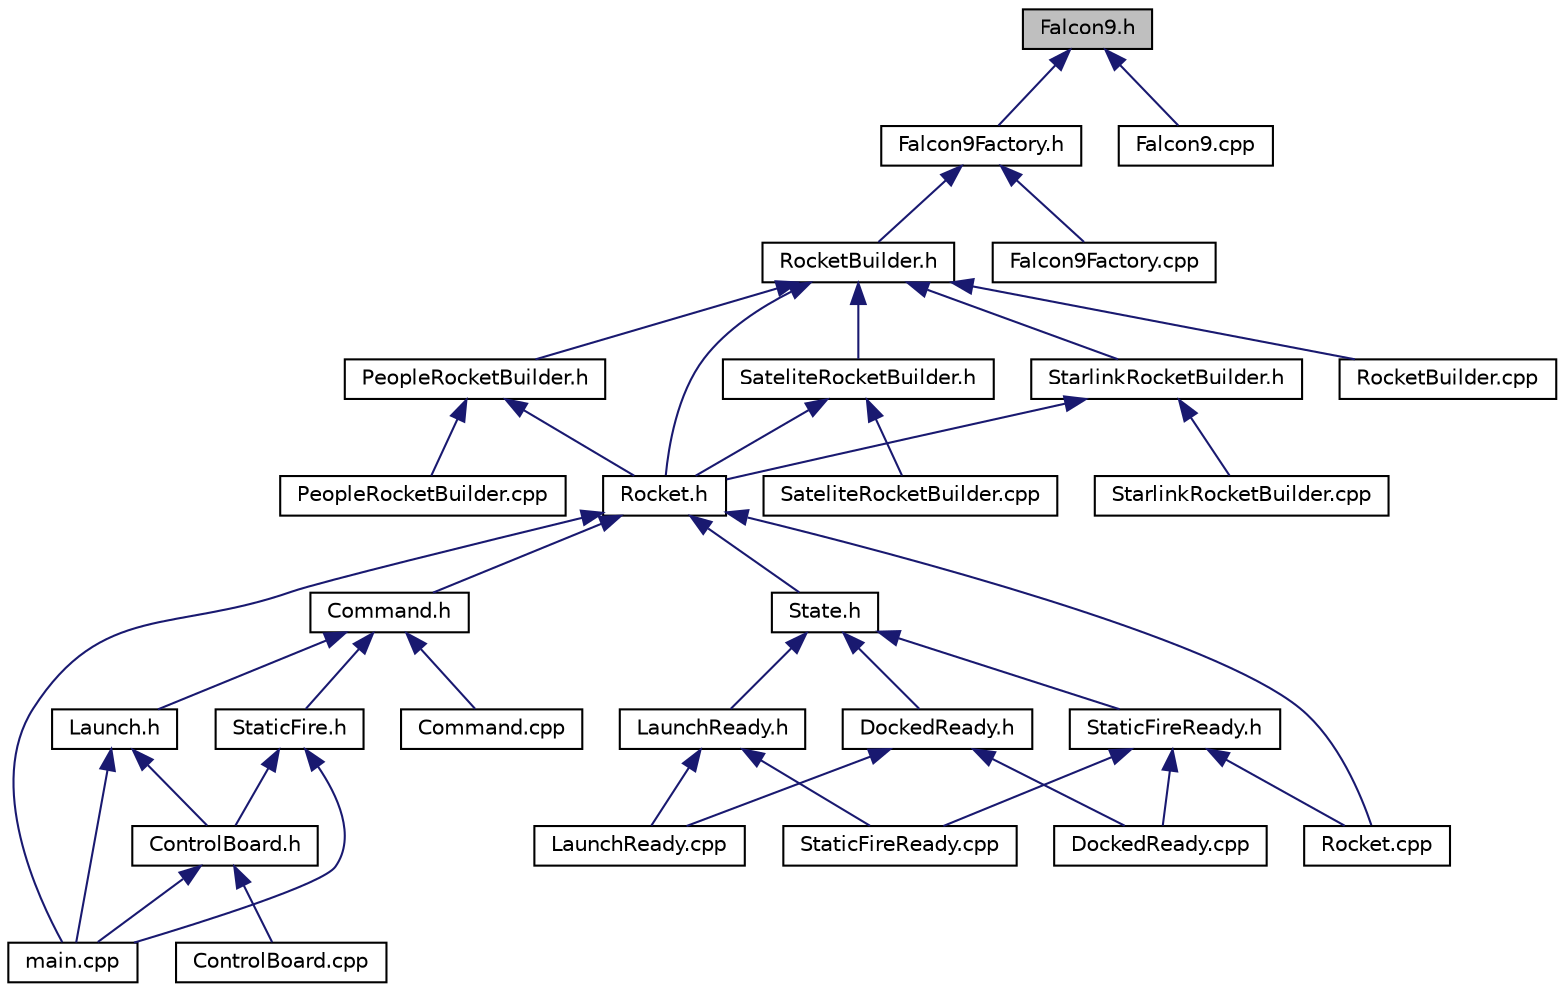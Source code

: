 digraph "Falcon9.h"
{
 // LATEX_PDF_SIZE
  edge [fontname="Helvetica",fontsize="10",labelfontname="Helvetica",labelfontsize="10"];
  node [fontname="Helvetica",fontsize="10",shape=record];
  Node1 [label="Falcon9.h",height=0.2,width=0.4,color="black", fillcolor="grey75", style="filled", fontcolor="black",tooltip=" "];
  Node1 -> Node2 [dir="back",color="midnightblue",fontsize="10",style="solid",fontname="Helvetica"];
  Node2 [label="Falcon9Factory.h",height=0.2,width=0.4,color="black", fillcolor="white", style="filled",URL="$Falcon9Factory_8h.html",tooltip=" "];
  Node2 -> Node3 [dir="back",color="midnightblue",fontsize="10",style="solid",fontname="Helvetica"];
  Node3 [label="RocketBuilder.h",height=0.2,width=0.4,color="black", fillcolor="white", style="filled",URL="$RocketBuilder_8h.html",tooltip=" "];
  Node3 -> Node4 [dir="back",color="midnightblue",fontsize="10",style="solid",fontname="Helvetica"];
  Node4 [label="Rocket.h",height=0.2,width=0.4,color="black", fillcolor="white", style="filled",URL="$Rocket_8h.html",tooltip=" "];
  Node4 -> Node5 [dir="back",color="midnightblue",fontsize="10",style="solid",fontname="Helvetica"];
  Node5 [label="Command.h",height=0.2,width=0.4,color="black", fillcolor="white", style="filled",URL="$Command_8h.html",tooltip=" "];
  Node5 -> Node6 [dir="back",color="midnightblue",fontsize="10",style="solid",fontname="Helvetica"];
  Node6 [label="Command.cpp",height=0.2,width=0.4,color="black", fillcolor="white", style="filled",URL="$Command_8cpp.html",tooltip=" "];
  Node5 -> Node7 [dir="back",color="midnightblue",fontsize="10",style="solid",fontname="Helvetica"];
  Node7 [label="StaticFire.h",height=0.2,width=0.4,color="black", fillcolor="white", style="filled",URL="$StaticFire_8h.html",tooltip=" "];
  Node7 -> Node8 [dir="back",color="midnightblue",fontsize="10",style="solid",fontname="Helvetica"];
  Node8 [label="ControlBoard.h",height=0.2,width=0.4,color="black", fillcolor="white", style="filled",URL="$ControlBoard_8h.html",tooltip=" "];
  Node8 -> Node9 [dir="back",color="midnightblue",fontsize="10",style="solid",fontname="Helvetica"];
  Node9 [label="ControlBoard.cpp",height=0.2,width=0.4,color="black", fillcolor="white", style="filled",URL="$ControlBoard_8cpp.html",tooltip=" "];
  Node8 -> Node10 [dir="back",color="midnightblue",fontsize="10",style="solid",fontname="Helvetica"];
  Node10 [label="main.cpp",height=0.2,width=0.4,color="black", fillcolor="white", style="filled",URL="$main_8cpp.html",tooltip=" "];
  Node7 -> Node10 [dir="back",color="midnightblue",fontsize="10",style="solid",fontname="Helvetica"];
  Node5 -> Node11 [dir="back",color="midnightblue",fontsize="10",style="solid",fontname="Helvetica"];
  Node11 [label="Launch.h",height=0.2,width=0.4,color="black", fillcolor="white", style="filled",URL="$Launch_8h.html",tooltip=" "];
  Node11 -> Node8 [dir="back",color="midnightblue",fontsize="10",style="solid",fontname="Helvetica"];
  Node11 -> Node10 [dir="back",color="midnightblue",fontsize="10",style="solid",fontname="Helvetica"];
  Node4 -> Node12 [dir="back",color="midnightblue",fontsize="10",style="solid",fontname="Helvetica"];
  Node12 [label="State.h",height=0.2,width=0.4,color="black", fillcolor="white", style="filled",URL="$State_8h.html",tooltip=" "];
  Node12 -> Node13 [dir="back",color="midnightblue",fontsize="10",style="solid",fontname="Helvetica"];
  Node13 [label="DockedReady.h",height=0.2,width=0.4,color="black", fillcolor="white", style="filled",URL="$DockedReady_8h.html",tooltip=" "];
  Node13 -> Node14 [dir="back",color="midnightblue",fontsize="10",style="solid",fontname="Helvetica"];
  Node14 [label="DockedReady.cpp",height=0.2,width=0.4,color="black", fillcolor="white", style="filled",URL="$DockedReady_8cpp.html",tooltip=" "];
  Node13 -> Node15 [dir="back",color="midnightblue",fontsize="10",style="solid",fontname="Helvetica"];
  Node15 [label="LaunchReady.cpp",height=0.2,width=0.4,color="black", fillcolor="white", style="filled",URL="$LaunchReady_8cpp.html",tooltip=" "];
  Node12 -> Node16 [dir="back",color="midnightblue",fontsize="10",style="solid",fontname="Helvetica"];
  Node16 [label="StaticFireReady.h",height=0.2,width=0.4,color="black", fillcolor="white", style="filled",URL="$StaticFireReady_8h.html",tooltip=" "];
  Node16 -> Node14 [dir="back",color="midnightblue",fontsize="10",style="solid",fontname="Helvetica"];
  Node16 -> Node17 [dir="back",color="midnightblue",fontsize="10",style="solid",fontname="Helvetica"];
  Node17 [label="Rocket.cpp",height=0.2,width=0.4,color="black", fillcolor="white", style="filled",URL="$Rocket_8cpp.html",tooltip=" "];
  Node16 -> Node18 [dir="back",color="midnightblue",fontsize="10",style="solid",fontname="Helvetica"];
  Node18 [label="StaticFireReady.cpp",height=0.2,width=0.4,color="black", fillcolor="white", style="filled",URL="$StaticFireReady_8cpp.html",tooltip=" "];
  Node12 -> Node19 [dir="back",color="midnightblue",fontsize="10",style="solid",fontname="Helvetica"];
  Node19 [label="LaunchReady.h",height=0.2,width=0.4,color="black", fillcolor="white", style="filled",URL="$LaunchReady_8h.html",tooltip=" "];
  Node19 -> Node15 [dir="back",color="midnightblue",fontsize="10",style="solid",fontname="Helvetica"];
  Node19 -> Node18 [dir="back",color="midnightblue",fontsize="10",style="solid",fontname="Helvetica"];
  Node4 -> Node10 [dir="back",color="midnightblue",fontsize="10",style="solid",fontname="Helvetica"];
  Node4 -> Node17 [dir="back",color="midnightblue",fontsize="10",style="solid",fontname="Helvetica"];
  Node3 -> Node20 [dir="back",color="midnightblue",fontsize="10",style="solid",fontname="Helvetica"];
  Node20 [label="PeopleRocketBuilder.h",height=0.2,width=0.4,color="black", fillcolor="white", style="filled",URL="$PeopleRocketBuilder_8h.html",tooltip=" "];
  Node20 -> Node4 [dir="back",color="midnightblue",fontsize="10",style="solid",fontname="Helvetica"];
  Node20 -> Node21 [dir="back",color="midnightblue",fontsize="10",style="solid",fontname="Helvetica"];
  Node21 [label="PeopleRocketBuilder.cpp",height=0.2,width=0.4,color="black", fillcolor="white", style="filled",URL="$PeopleRocketBuilder_8cpp.html",tooltip=" "];
  Node3 -> Node22 [dir="back",color="midnightblue",fontsize="10",style="solid",fontname="Helvetica"];
  Node22 [label="SateliteRocketBuilder.h",height=0.2,width=0.4,color="black", fillcolor="white", style="filled",URL="$SateliteRocketBuilder_8h.html",tooltip=" "];
  Node22 -> Node4 [dir="back",color="midnightblue",fontsize="10",style="solid",fontname="Helvetica"];
  Node22 -> Node23 [dir="back",color="midnightblue",fontsize="10",style="solid",fontname="Helvetica"];
  Node23 [label="SateliteRocketBuilder.cpp",height=0.2,width=0.4,color="black", fillcolor="white", style="filled",URL="$SateliteRocketBuilder_8cpp.html",tooltip=" "];
  Node3 -> Node24 [dir="back",color="midnightblue",fontsize="10",style="solid",fontname="Helvetica"];
  Node24 [label="StarlinkRocketBuilder.h",height=0.2,width=0.4,color="black", fillcolor="white", style="filled",URL="$StarlinkRocketBuilder_8h.html",tooltip=" "];
  Node24 -> Node4 [dir="back",color="midnightblue",fontsize="10",style="solid",fontname="Helvetica"];
  Node24 -> Node25 [dir="back",color="midnightblue",fontsize="10",style="solid",fontname="Helvetica"];
  Node25 [label="StarlinkRocketBuilder.cpp",height=0.2,width=0.4,color="black", fillcolor="white", style="filled",URL="$StarlinkRocketBuilder_8cpp.html",tooltip=" "];
  Node3 -> Node26 [dir="back",color="midnightblue",fontsize="10",style="solid",fontname="Helvetica"];
  Node26 [label="RocketBuilder.cpp",height=0.2,width=0.4,color="black", fillcolor="white", style="filled",URL="$RocketBuilder_8cpp.html",tooltip=" "];
  Node2 -> Node27 [dir="back",color="midnightblue",fontsize="10",style="solid",fontname="Helvetica"];
  Node27 [label="Falcon9Factory.cpp",height=0.2,width=0.4,color="black", fillcolor="white", style="filled",URL="$Falcon9Factory_8cpp.html",tooltip=" "];
  Node1 -> Node28 [dir="back",color="midnightblue",fontsize="10",style="solid",fontname="Helvetica"];
  Node28 [label="Falcon9.cpp",height=0.2,width=0.4,color="black", fillcolor="white", style="filled",URL="$Falcon9_8cpp.html",tooltip=" "];
}

